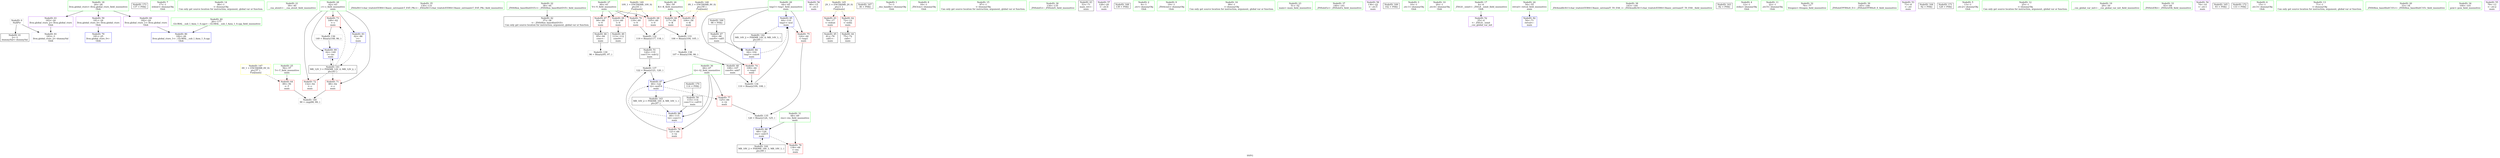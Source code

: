 digraph "SVFG" {
	label="SVFG";

	Node0x5598f126dec0 [shape=record,color=grey,label="{NodeID: 0\nNullPtr}"];
	Node0x5598f126dec0 -> Node0x5598f1281680[style=solid];
	Node0x5598f126dec0 -> Node0x5598f1284870[style=solid];
	Node0x5598f1294e40 [shape=record,color=black,label="{NodeID: 173\n137 = PHI()\n}"];
	Node0x5598f127f950 [shape=record,color=green,label="{NodeID: 7\n17\<--1\nstdout\<--dummyObj\nGlob }"];
	Node0x5598f127fdc0 [shape=record,color=green,label="{NodeID: 14\n86\<--1\n\<--dummyObj\nCan only get source location for instruction, argument, global var or function.}"];
	Node0x5598f1280400 [shape=record,color=green,label="{NodeID: 21\n39\<--40\n__cxa_atexit\<--__cxa_atexit_field_insensitive\n}"];
	Node0x5598f1280a40 [shape=record,color=green,label="{NodeID: 28\n62\<--63\nc\<--c_field_insensitive\nmain\n}"];
	Node0x5598f1280a40 -> Node0x5598f1283ff0[style=solid];
	Node0x5598f1280a40 -> Node0x5598f12840c0[style=solid];
	Node0x5598f1280a40 -> Node0x5598f1284190[style=solid];
	Node0x5598f1280a40 -> Node0x5598f1284a40[style=solid];
	Node0x5598f1280a40 -> Node0x5598f1284f20[style=solid];
	Node0x5598f1281080 [shape=record,color=green,label="{NodeID: 35\n130\<--131\n_ZStlsISt11char_traitsIcEERSt13basic_ostreamIcT_ES5_PKc\<--_ZStlsISt11char_traitsIcEERSt13basic_ostreamIcT_ES5_PKc_field_insensitive\n}"];
	Node0x5598f1281780 [shape=record,color=black,label="{NodeID: 42\n37\<--38\n\<--_ZNSt8ios_base4InitD1Ev\nCan only get source location for instruction, argument, global var or function.}"];
	Node0x5598f1287740 [shape=record,color=grey,label="{NodeID: 132\n119 = Binary(117, 118, )\n}"];
	Node0x5598f1287740 -> Node0x5598f1282f20[style=solid];
	Node0x5598f1282d80 [shape=record,color=black,label="{NodeID: 49\n113\<--112\nconv9\<--\nmain\n}"];
	Node0x5598f1282660 [shape=record,color=grey,label="{NodeID: 139\n96 = Binary(95, 97, )\n}"];
	Node0x5598f1283330 [shape=record,color=purple,label="{NodeID: 56\n80\<--15\n\<--.str.3\nmain\n}"];
	Node0x5598f1283970 [shape=record,color=red,label="{NodeID: 63\n78\<--17\n\<--stdout\nmain\n}"];
	Node0x5598f1283970 -> Node0x5598f1281a20[style=solid];
	Node0x5598f1283f20 [shape=record,color=red,label="{NodeID: 70\n118\<--60\n\<--V\nmain\n}"];
	Node0x5598f1283f20 -> Node0x5598f1287740[style=solid];
	Node0x5598f12844d0 [shape=record,color=red,label="{NodeID: 77\n125\<--66\n\<--t2\nmain\n}"];
	Node0x5598f12844d0 -> Node0x5598f1287bc0[style=solid];
	Node0x5598f1294840 [shape=record,color=black,label="{NodeID: 167\n36 = PHI()\n}"];
	Node0x5598f1284b10 [shape=record,color=blue,label="{NodeID: 84\n64\<--102\ntmp1\<--conv6\nmain\n}"];
	Node0x5598f1284b10 -> Node0x5598f1284260[style=dashed];
	Node0x5598f1284b10 -> Node0x5598f1284be0[style=dashed];
	Node0x5598f126dd60 [shape=record,color=green,label="{NodeID: 1\n7\<--1\n__dso_handle\<--dummyObj\nGlob }"];
	Node0x5598f127f9e0 [shape=record,color=green,label="{NodeID: 8\n18\<--1\n_ZSt3cin\<--dummyObj\nGlob }"];
	Node0x5598f127fe90 [shape=record,color=green,label="{NodeID: 15\n97\<--1\n\<--dummyObj\nCan only get source location for instruction, argument, global var or function.}"];
	Node0x5598f1280500 [shape=record,color=green,label="{NodeID: 22\n38\<--44\n_ZNSt8ios_base4InitD1Ev\<--_ZNSt8ios_base4InitD1Ev_field_insensitive\n}"];
	Node0x5598f1280500 -> Node0x5598f1281780[style=solid];
	Node0x5598f1280b10 [shape=record,color=green,label="{NodeID: 29\n64\<--65\ntmp1\<--tmp1_field_insensitive\nmain\n}"];
	Node0x5598f1280b10 -> Node0x5598f1284260[style=solid];
	Node0x5598f1280b10 -> Node0x5598f1284330[style=solid];
	Node0x5598f1280b10 -> Node0x5598f1284b10[style=solid];
	Node0x5598f1280b10 -> Node0x5598f1284be0[style=solid];
	Node0x5598f1281180 [shape=record,color=green,label="{NodeID: 36\n134\<--135\n_ZNSolsEi\<--_ZNSolsEi_field_insensitive\n}"];
	Node0x5598f1281880 [shape=record,color=black,label="{NodeID: 43\n53\<--71\nmain_ret\<--\nmain\n}"];
	Node0x5598f12878c0 [shape=record,color=grey,label="{NodeID: 133\n106 = Binary(104, 105, )\n}"];
	Node0x5598f12878c0 -> Node0x5598f12824e0[style=solid];
	Node0x5598f1282e50 [shape=record,color=black,label="{NodeID: 50\n115\<--114\nconv11\<--call10\nmain\n}"];
	Node0x5598f1282e50 -> Node0x5598f1284cb0[style=solid];
	Node0x5598f12827e0 [shape=record,color=grey,label="{NodeID: 140\n90 = cmp(88, 89, )\n}"];
	Node0x5598f1283400 [shape=record,color=purple,label="{NodeID: 57\n128\<--20\n\<--.str.4\nmain\n}"];
	Node0x5598f128e3f0 [shape=record,color=yellow,style=double,label="{NodeID: 147\n6V_1 = ENCHI(MR_6V_0)\npts\{57 \}\nFun[main]}"];
	Node0x5598f128e3f0 -> Node0x5598f1283a40[style=dashed];
	Node0x5598f1283a40 [shape=record,color=red,label="{NodeID: 64\n89\<--56\n\<--T\nmain\n}"];
	Node0x5598f1283a40 -> Node0x5598f12827e0[style=solid];
	Node0x5598f1283ff0 [shape=record,color=red,label="{NodeID: 71\n88\<--62\n\<--c\nmain\n}"];
	Node0x5598f1283ff0 -> Node0x5598f12827e0[style=solid];
	Node0x5598f12845a0 [shape=record,color=red,label="{NodeID: 78\n138\<--68\n\<--res\nmain\n}"];
	Node0x5598f1294910 [shape=record,color=black,label="{NodeID: 168\n139 = PHI()\n}"];
	Node0x5598f1284be0 [shape=record,color=blue,label="{NodeID: 85\n64\<--110\ntmp1\<--mul\nmain\n}"];
	Node0x5598f1284be0 -> Node0x5598f1284330[style=dashed];
	Node0x5598f1284be0 -> Node0x5598f128c8f0[style=dashed];
	Node0x5598f127eed0 [shape=record,color=green,label="{NodeID: 2\n8\<--1\n.str\<--dummyObj\nGlob }"];
	Node0x5598f127fa70 [shape=record,color=green,label="{NodeID: 9\n19\<--1\n_ZSt4cout\<--dummyObj\nGlob }"];
	Node0x5598f127ff60 [shape=record,color=green,label="{NodeID: 16\n99\<--1\n\<--dummyObj\nCan only get source location for instruction, argument, global var or function.}"];
	Node0x5598f1280600 [shape=record,color=green,label="{NodeID: 23\n51\<--52\nmain\<--main_field_insensitive\n}"];
	Node0x5598f1280be0 [shape=record,color=green,label="{NodeID: 30\n66\<--67\nt2\<--t2_field_insensitive\nmain\n}"];
	Node0x5598f1280be0 -> Node0x5598f1284400[style=solid];
	Node0x5598f1280be0 -> Node0x5598f12844d0[style=solid];
	Node0x5598f1280be0 -> Node0x5598f1284cb0[style=solid];
	Node0x5598f1280be0 -> Node0x5598f1284d80[style=solid];
	Node0x5598f1281280 [shape=record,color=green,label="{NodeID: 37\n140\<--141\n_ZNSolsEx\<--_ZNSolsEx_field_insensitive\n}"];
	Node0x5598f1281950 [shape=record,color=black,label="{NodeID: 44\n75\<--72\ncall\<--\nmain\n}"];
	Node0x5598f1287a40 [shape=record,color=grey,label="{NodeID: 134\n110 = Binary(109, 108, )\n}"];
	Node0x5598f1287a40 -> Node0x5598f1284be0[style=solid];
	Node0x5598f1282f20 [shape=record,color=black,label="{NodeID: 51\n120\<--119\nconv13\<--sub12\nmain\n}"];
	Node0x5598f1282f20 -> Node0x5598f1287ec0[style=solid];
	Node0x5598f128c3f0 [shape=record,color=black,label="{NodeID: 141\nMR_12V_3 = PHI(MR_12V_4, MR_12V_2, )\npts\{63 \}\n}"];
	Node0x5598f128c3f0 -> Node0x5598f1283ff0[style=dashed];
	Node0x5598f128c3f0 -> Node0x5598f12840c0[style=dashed];
	Node0x5598f128c3f0 -> Node0x5598f1284190[style=dashed];
	Node0x5598f128c3f0 -> Node0x5598f1284f20[style=dashed];
	Node0x5598f12834d0 [shape=record,color=purple,label="{NodeID: 58\n136\<--22\n\<--.str.5\nmain\n}"];
	Node0x5598f128e4d0 [shape=record,color=yellow,style=double,label="{NodeID: 148\n8V_1 = ENCHI(MR_8V_0)\npts\{59 \}\nFun[main]}"];
	Node0x5598f128e4d0 -> Node0x5598f1283b10[style=dashed];
	Node0x5598f128e4d0 -> Node0x5598f1283be0[style=dashed];
	Node0x5598f1283b10 [shape=record,color=red,label="{NodeID: 65\n104\<--58\n\<--K\nmain\n}"];
	Node0x5598f1283b10 -> Node0x5598f12878c0[style=solid];
	Node0x5598f12840c0 [shape=record,color=red,label="{NodeID: 72\n132\<--62\n\<--c\nmain\n}"];
	Node0x5598f1284670 [shape=record,color=blue,label="{NodeID: 79\n181\<--25\nllvm.global_ctors_0\<--\nGlob }"];
	Node0x5598f12949e0 [shape=record,color=black,label="{NodeID: 169\n142 = PHI()\n}"];
	Node0x5598f1284cb0 [shape=record,color=blue,label="{NodeID: 86\n66\<--115\nt2\<--conv11\nmain\n}"];
	Node0x5598f1284cb0 -> Node0x5598f1284400[style=dashed];
	Node0x5598f1284cb0 -> Node0x5598f1284d80[style=dashed];
	Node0x5598f127ef60 [shape=record,color=green,label="{NodeID: 3\n10\<--1\n.str.1\<--dummyObj\nGlob }"];
	Node0x5598f127fb00 [shape=record,color=green,label="{NodeID: 10\n20\<--1\n.str.4\<--dummyObj\nGlob }"];
	Node0x5598f1280030 [shape=record,color=green,label="{NodeID: 17\n4\<--6\n_ZStL8__ioinit\<--_ZStL8__ioinit_field_insensitive\nGlob }"];
	Node0x5598f1280030 -> Node0x5598f1282ff0[style=solid];
	Node0x5598f1280700 [shape=record,color=green,label="{NodeID: 24\n54\<--55\nretval\<--retval_field_insensitive\nmain\n}"];
	Node0x5598f1280700 -> Node0x5598f1284970[style=solid];
	Node0x5598f1280cb0 [shape=record,color=green,label="{NodeID: 31\n68\<--69\nres\<--res_field_insensitive\nmain\n}"];
	Node0x5598f1280cb0 -> Node0x5598f12845a0[style=solid];
	Node0x5598f1280cb0 -> Node0x5598f1284e50[style=solid];
	Node0x5598f1281380 [shape=record,color=green,label="{NodeID: 38\n143\<--144\n_ZSt4endlIcSt11char_traitsIcEERSt13basic_ostreamIT_T0_ES6_\<--_ZSt4endlIcSt11char_traitsIcEERSt13basic_ostreamIT_T0_ES6__field_insensitive\n}"];
	Node0x5598f1281a20 [shape=record,color=black,label="{NodeID: 45\n81\<--78\ncall1\<--\nmain\n}"];
	Node0x5598f1287bc0 [shape=record,color=grey,label="{NodeID: 135\n126 = Binary(124, 125, )\n}"];
	Node0x5598f1287bc0 -> Node0x5598f1284e50[style=solid];
	Node0x5598f1282ff0 [shape=record,color=purple,label="{NodeID: 52\n35\<--4\n\<--_ZStL8__ioinit\n__cxx_global_var_init\n}"];
	Node0x5598f128c8f0 [shape=record,color=black,label="{NodeID: 142\nMR_14V_2 = PHI(MR_14V_4, MR_14V_1, )\npts\{65 \}\n}"];
	Node0x5598f128c8f0 -> Node0x5598f1284b10[style=dashed];
	Node0x5598f12835a0 [shape=record,color=purple,label="{NodeID: 59\n181\<--24\nllvm.global_ctors_0\<--llvm.global_ctors\nGlob }"];
	Node0x5598f12835a0 -> Node0x5598f1284670[style=solid];
	Node0x5598f128e5b0 [shape=record,color=yellow,style=double,label="{NodeID: 149\n10V_1 = ENCHI(MR_10V_0)\npts\{61 \}\nFun[main]}"];
	Node0x5598f128e5b0 -> Node0x5598f1283cb0[style=dashed];
	Node0x5598f128e5b0 -> Node0x5598f1283d80[style=dashed];
	Node0x5598f128e5b0 -> Node0x5598f1283e50[style=dashed];
	Node0x5598f128e5b0 -> Node0x5598f1283f20[style=dashed];
	Node0x5598f1283be0 [shape=record,color=red,label="{NodeID: 66\n117\<--58\n\<--K\nmain\n}"];
	Node0x5598f1283be0 -> Node0x5598f1287740[style=solid];
	Node0x5598f1284190 [shape=record,color=red,label="{NodeID: 73\n148\<--62\n\<--c\nmain\n}"];
	Node0x5598f1284190 -> Node0x5598f1287d40[style=solid];
	Node0x5598f10bb710 [shape=record,color=black,label="{NodeID: 163\n82 = PHI()\n}"];
	Node0x5598f1284770 [shape=record,color=blue,label="{NodeID: 80\n182\<--26\nllvm.global_ctors_1\<--_GLOBAL__sub_I_Azza_1_0.cpp\nGlob }"];
	Node0x5598f1294ae0 [shape=record,color=black,label="{NodeID: 170\n114 = PHI()\n}"];
	Node0x5598f1294ae0 -> Node0x5598f1282e50[style=solid];
	Node0x5598f1284d80 [shape=record,color=blue,label="{NodeID: 87\n66\<--122\nt2\<--mul14\nmain\n}"];
	Node0x5598f1284d80 -> Node0x5598f12844d0[style=dashed];
	Node0x5598f1284d80 -> Node0x5598f128cdf0[style=dashed];
	Node0x5598f127eff0 [shape=record,color=green,label="{NodeID: 4\n12\<--1\nstdin\<--dummyObj\nGlob }"];
	Node0x5598f127fb90 [shape=record,color=green,label="{NodeID: 11\n22\<--1\n.str.5\<--dummyObj\nGlob }"];
	Node0x5598f1280100 [shape=record,color=green,label="{NodeID: 18\n24\<--28\nllvm.global_ctors\<--llvm.global_ctors_field_insensitive\nGlob }"];
	Node0x5598f1280100 -> Node0x5598f12835a0[style=solid];
	Node0x5598f1280100 -> Node0x5598f12836a0[style=solid];
	Node0x5598f1280100 -> Node0x5598f12837a0[style=solid];
	Node0x5598f12807d0 [shape=record,color=green,label="{NodeID: 25\n56\<--57\nT\<--T_field_insensitive\nmain\n}"];
	Node0x5598f12807d0 -> Node0x5598f1283a40[style=solid];
	Node0x5598f1280d80 [shape=record,color=green,label="{NodeID: 32\n76\<--77\nfreopen\<--freopen_field_insensitive\n}"];
	Node0x5598f1281480 [shape=record,color=green,label="{NodeID: 39\n145\<--146\n_ZNSolsEPFRSoS_E\<--_ZNSolsEPFRSoS_E_field_insensitive\n}"];
	Node0x5598f1281af0 [shape=record,color=black,label="{NodeID: 46\n95\<--94\nconv\<--\nmain\n}"];
	Node0x5598f1281af0 -> Node0x5598f1282660[style=solid];
	Node0x5598f1287d40 [shape=record,color=grey,label="{NodeID: 136\n149 = Binary(148, 86, )\n}"];
	Node0x5598f1287d40 -> Node0x5598f1284f20[style=solid];
	Node0x5598f12830c0 [shape=record,color=purple,label="{NodeID: 53\n73\<--8\n\<--.str\nmain\n}"];
	Node0x5598f128cdf0 [shape=record,color=black,label="{NodeID: 143\nMR_16V_2 = PHI(MR_16V_4, MR_16V_1, )\npts\{67 \}\n}"];
	Node0x5598f128cdf0 -> Node0x5598f1284cb0[style=dashed];
	Node0x5598f12836a0 [shape=record,color=purple,label="{NodeID: 60\n182\<--24\nllvm.global_ctors_1\<--llvm.global_ctors\nGlob }"];
	Node0x5598f12836a0 -> Node0x5598f1284770[style=solid];
	Node0x5598f1283cb0 [shape=record,color=red,label="{NodeID: 67\n94\<--60\n\<--V\nmain\n}"];
	Node0x5598f1283cb0 -> Node0x5598f1281af0[style=solid];
	Node0x5598f1284260 [shape=record,color=red,label="{NodeID: 74\n109\<--64\n\<--tmp1\nmain\n}"];
	Node0x5598f1284260 -> Node0x5598f1287a40[style=solid];
	Node0x5598f12944e0 [shape=record,color=black,label="{NodeID: 164\n92 = PHI()\n}"];
	Node0x5598f1284870 [shape=record,color=blue, style = dotted,label="{NodeID: 81\n183\<--3\nllvm.global_ctors_2\<--dummyVal\nGlob }"];
	Node0x5598f1294c40 [shape=record,color=black,label="{NodeID: 171\n129 = PHI()\n}"];
	Node0x5598f1284e50 [shape=record,color=blue,label="{NodeID: 88\n68\<--126\nres\<--sub15\nmain\n}"];
	Node0x5598f1284e50 -> Node0x5598f12845a0[style=dashed];
	Node0x5598f1284e50 -> Node0x5598f128d2f0[style=dashed];
	Node0x5598f127f080 [shape=record,color=green,label="{NodeID: 5\n13\<--1\n.str.2\<--dummyObj\nGlob }"];
	Node0x5598f127fc20 [shape=record,color=green,label="{NodeID: 12\n25\<--1\n\<--dummyObj\nCan only get source location for instruction, argument, global var or function.}"];
	Node0x5598f1280200 [shape=record,color=green,label="{NodeID: 19\n29\<--30\n__cxx_global_var_init\<--__cxx_global_var_init_field_insensitive\n}"];
	Node0x5598f12808a0 [shape=record,color=green,label="{NodeID: 26\n58\<--59\nK\<--K_field_insensitive\nmain\n}"];
	Node0x5598f12808a0 -> Node0x5598f1283b10[style=solid];
	Node0x5598f12808a0 -> Node0x5598f1283be0[style=solid];
	Node0x5598f1280e80 [shape=record,color=green,label="{NodeID: 33\n83\<--84\n_ZNSirsERi\<--_ZNSirsERi_field_insensitive\n}"];
	Node0x5598f1281580 [shape=record,color=green,label="{NodeID: 40\n26\<--177\n_GLOBAL__sub_I_Azza_1_0.cpp\<--_GLOBAL__sub_I_Azza_1_0.cpp_field_insensitive\n}"];
	Node0x5598f1281580 -> Node0x5598f1284770[style=solid];
	Node0x5598f1281bc0 [shape=record,color=black,label="{NodeID: 47\n102\<--98\nconv6\<--call5\nmain\n}"];
	Node0x5598f1281bc0 -> Node0x5598f1284b10[style=solid];
	Node0x5598f1287ec0 [shape=record,color=grey,label="{NodeID: 137\n122 = Binary(121, 120, )\n}"];
	Node0x5598f1287ec0 -> Node0x5598f1284d80[style=solid];
	Node0x5598f1283190 [shape=record,color=purple,label="{NodeID: 54\n74\<--10\n\<--.str.1\nmain\n}"];
	Node0x5598f128d2f0 [shape=record,color=black,label="{NodeID: 144\nMR_18V_2 = PHI(MR_18V_3, MR_18V_1, )\npts\{69 \}\n}"];
	Node0x5598f128d2f0 -> Node0x5598f1284e50[style=dashed];
	Node0x5598f12837a0 [shape=record,color=purple,label="{NodeID: 61\n183\<--24\nllvm.global_ctors_2\<--llvm.global_ctors\nGlob }"];
	Node0x5598f12837a0 -> Node0x5598f1284870[style=solid];
	Node0x5598f1283d80 [shape=record,color=red,label="{NodeID: 68\n105\<--60\n\<--V\nmain\n}"];
	Node0x5598f1283d80 -> Node0x5598f12878c0[style=solid];
	Node0x5598f1284330 [shape=record,color=red,label="{NodeID: 75\n124\<--64\n\<--tmp1\nmain\n}"];
	Node0x5598f1284330 -> Node0x5598f1287bc0[style=solid];
	Node0x5598f1294640 [shape=record,color=black,label="{NodeID: 165\n93 = PHI()\n}"];
	Node0x5598f1284970 [shape=record,color=blue,label="{NodeID: 82\n54\<--71\nretval\<--\nmain\n}"];
	Node0x5598f1294d40 [shape=record,color=black,label="{NodeID: 172\n133 = PHI()\n}"];
	Node0x5598f1284f20 [shape=record,color=blue,label="{NodeID: 89\n62\<--149\nc\<--inc\nmain\n}"];
	Node0x5598f1284f20 -> Node0x5598f128c3f0[style=dashed];
	Node0x5598f127f8c0 [shape=record,color=green,label="{NodeID: 6\n15\<--1\n.str.3\<--dummyObj\nGlob }"];
	Node0x5598f127fcf0 [shape=record,color=green,label="{NodeID: 13\n71\<--1\n\<--dummyObj\nCan only get source location for instruction, argument, global var or function.}"];
	Node0x5598f1280300 [shape=record,color=green,label="{NodeID: 20\n33\<--34\n_ZNSt8ios_base4InitC1Ev\<--_ZNSt8ios_base4InitC1Ev_field_insensitive\n}"];
	Node0x5598f1280970 [shape=record,color=green,label="{NodeID: 27\n60\<--61\nV\<--V_field_insensitive\nmain\n}"];
	Node0x5598f1280970 -> Node0x5598f1283cb0[style=solid];
	Node0x5598f1280970 -> Node0x5598f1283d80[style=solid];
	Node0x5598f1280970 -> Node0x5598f1283e50[style=solid];
	Node0x5598f1280970 -> Node0x5598f1283f20[style=solid];
	Node0x5598f1280f80 [shape=record,color=green,label="{NodeID: 34\n100\<--101\npow\<--pow_field_insensitive\n}"];
	Node0x5598f1281680 [shape=record,color=black,label="{NodeID: 41\n2\<--3\ndummyVal\<--dummyVal\n}"];
	Node0x5598f1282cb0 [shape=record,color=black,label="{NodeID: 48\n108\<--107\nconv8\<--add7\nmain\n}"];
	Node0x5598f1282cb0 -> Node0x5598f1287a40[style=solid];
	Node0x5598f12824e0 [shape=record,color=grey,label="{NodeID: 138\n107 = Binary(106, 86, )\n}"];
	Node0x5598f12824e0 -> Node0x5598f1282cb0[style=solid];
	Node0x5598f1283260 [shape=record,color=purple,label="{NodeID: 55\n79\<--13\n\<--.str.2\nmain\n}"];
	Node0x5598f128d7f0 [shape=record,color=yellow,style=double,label="{NodeID: 145\n2V_1 = ENCHI(MR_2V_0)\npts\{1 \}\nFun[main]}"];
	Node0x5598f128d7f0 -> Node0x5598f12838a0[style=dashed];
	Node0x5598f128d7f0 -> Node0x5598f1283970[style=dashed];
	Node0x5598f12838a0 [shape=record,color=red,label="{NodeID: 62\n72\<--12\n\<--stdin\nmain\n}"];
	Node0x5598f12838a0 -> Node0x5598f1281950[style=solid];
	Node0x5598f1283e50 [shape=record,color=red,label="{NodeID: 69\n112\<--60\n\<--V\nmain\n}"];
	Node0x5598f1283e50 -> Node0x5598f1282d80[style=solid];
	Node0x5598f1284400 [shape=record,color=red,label="{NodeID: 76\n121\<--66\n\<--t2\nmain\n}"];
	Node0x5598f1284400 -> Node0x5598f1287ec0[style=solid];
	Node0x5598f1294710 [shape=record,color=black,label="{NodeID: 166\n98 = PHI()\n}"];
	Node0x5598f1294710 -> Node0x5598f1281bc0[style=solid];
	Node0x5598f1284a40 [shape=record,color=blue,label="{NodeID: 83\n62\<--86\nc\<--\nmain\n}"];
	Node0x5598f1284a40 -> Node0x5598f128c3f0[style=dashed];
}
